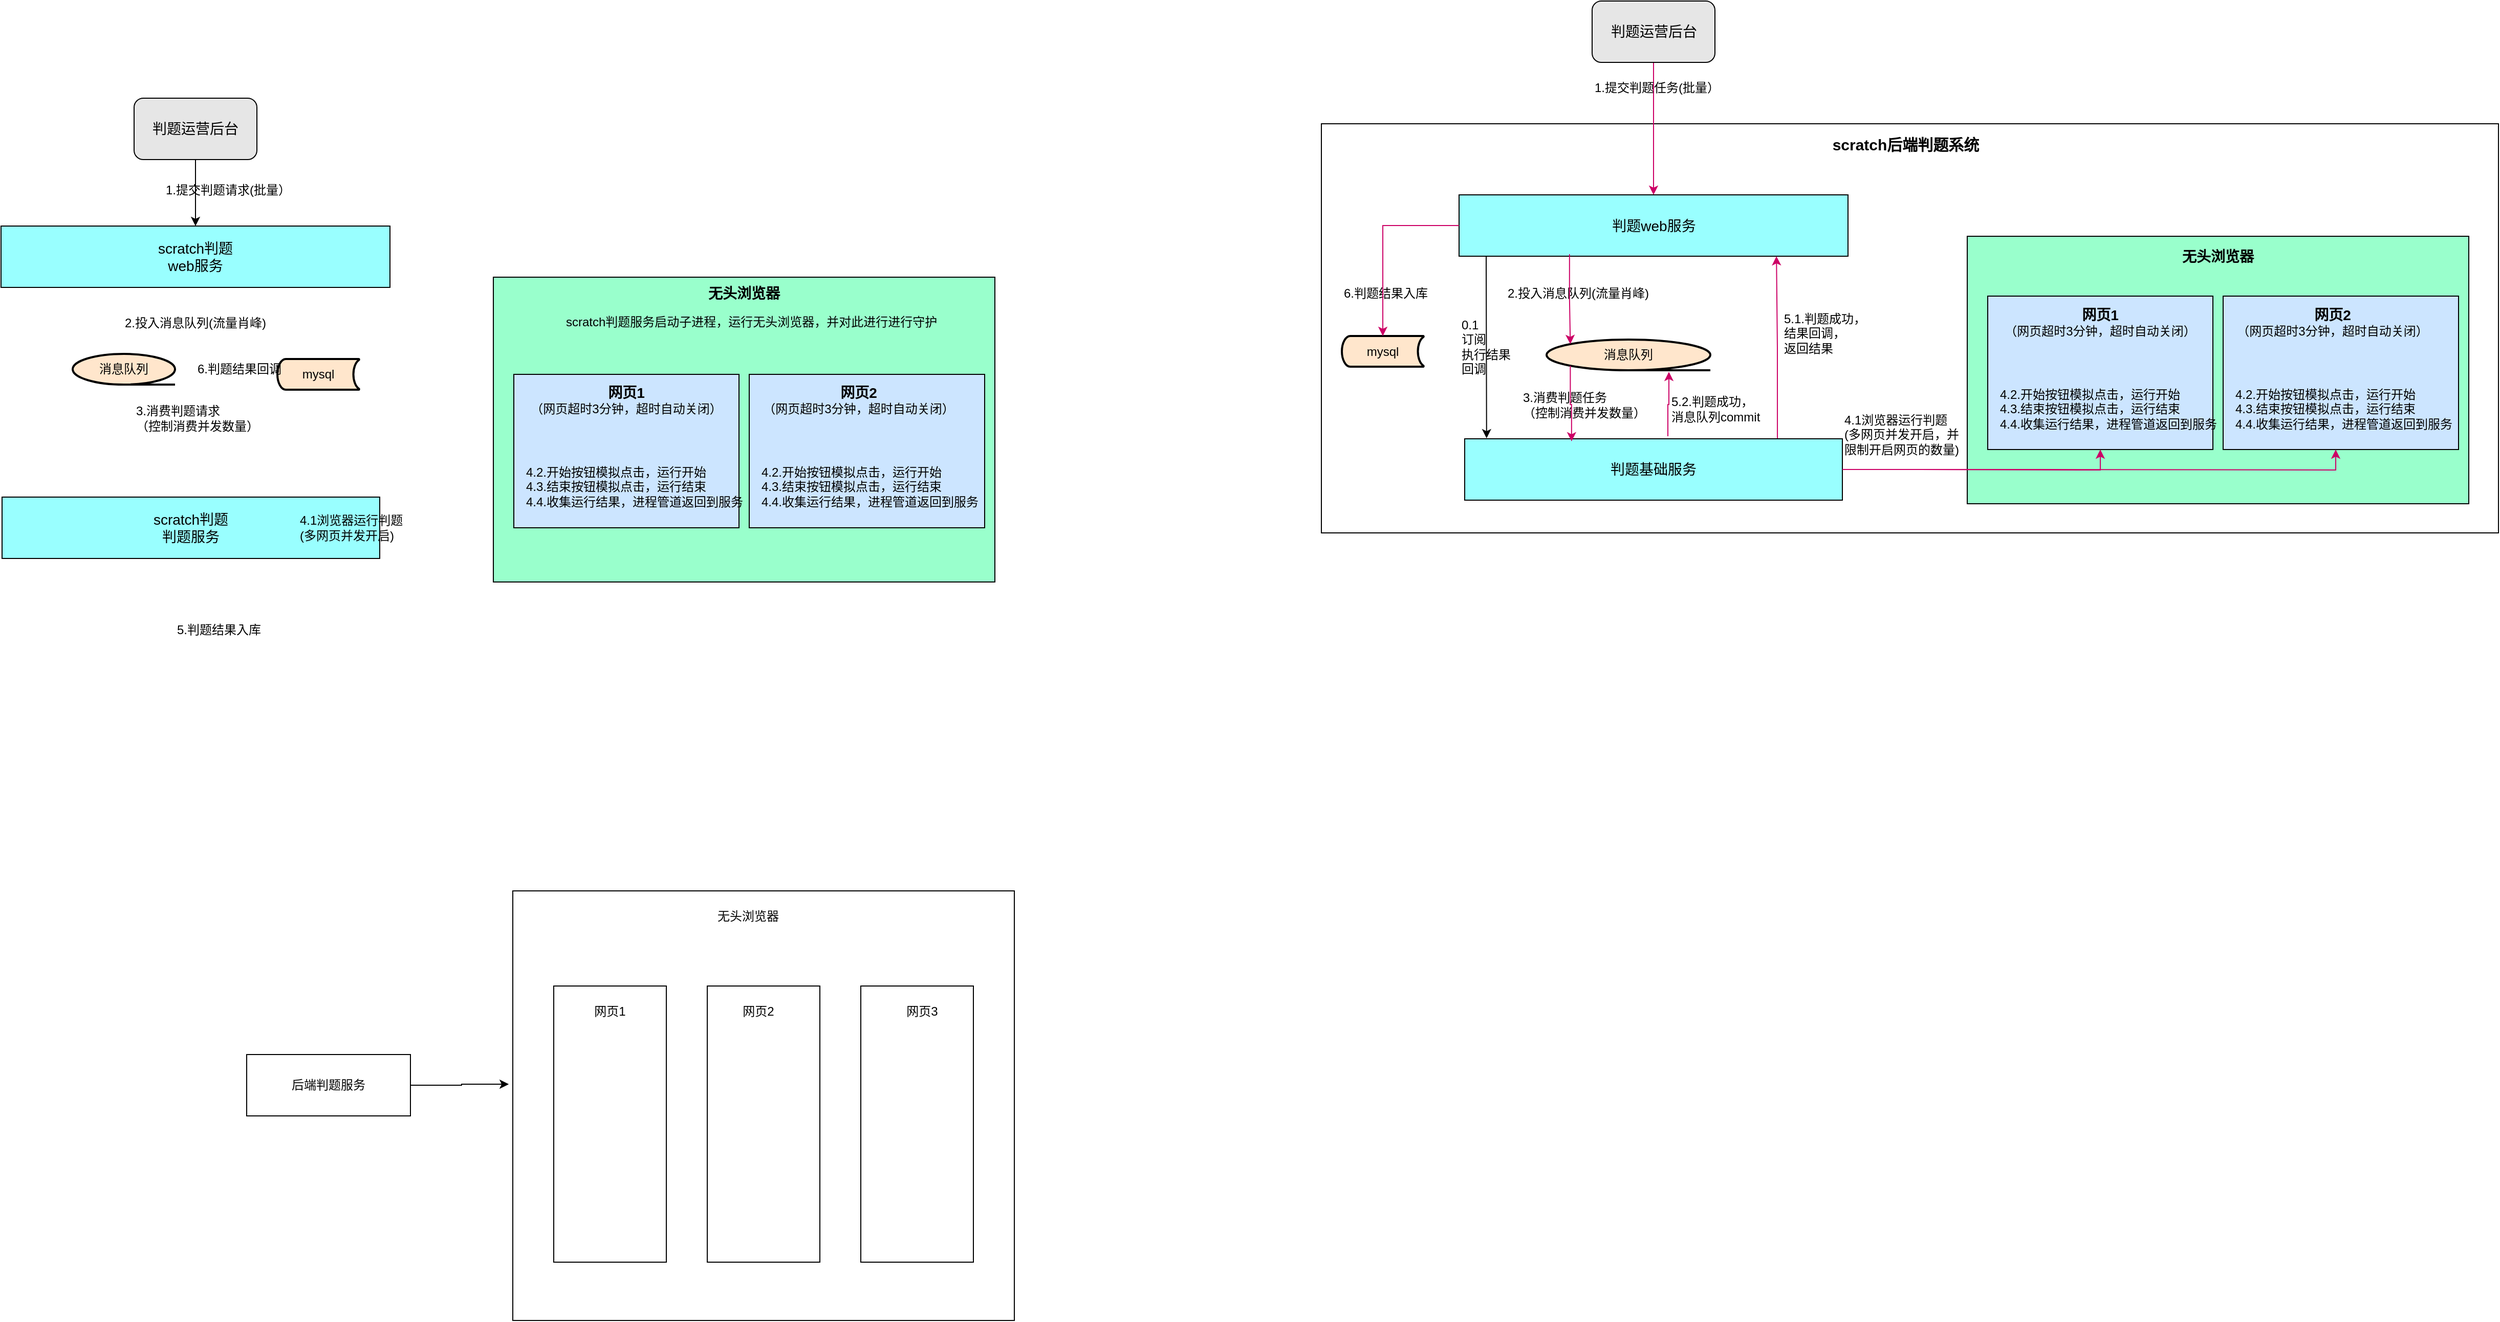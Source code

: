<mxfile version="21.8.0" type="github">
  <diagram name="第 1 页" id="Y1HsQ0itf-nCOPws9BB6">
    <mxGraphModel dx="1593" dy="844" grid="1" gridSize="10" guides="1" tooltips="1" connect="1" arrows="1" fold="1" page="1" pageScale="1" pageWidth="827" pageHeight="1169" math="0" shadow="0">
      <root>
        <mxCell id="0" />
        <mxCell id="1" parent="0" />
        <mxCell id="sFtv7r6JDpLOcGtbxZpa-3" value="消息队列" style="strokeWidth=2;html=1;shape=mxgraph.flowchart.sequential_data;whiteSpace=wrap;fillColor=#FFE6CC;" vertex="1" parent="1">
          <mxGeometry x="120" y="365" width="100" height="30" as="geometry" />
        </mxCell>
        <mxCell id="sFtv7r6JDpLOcGtbxZpa-22" style="edgeStyle=orthogonalEdgeStyle;rounded=0;orthogonalLoop=1;jettySize=auto;html=1;exitX=0.5;exitY=1;exitDx=0;exitDy=0;entryX=0.5;entryY=0;entryDx=0;entryDy=0;" edge="1" parent="1" source="sFtv7r6JDpLOcGtbxZpa-4" target="sFtv7r6JDpLOcGtbxZpa-6">
          <mxGeometry relative="1" as="geometry" />
        </mxCell>
        <mxCell id="sFtv7r6JDpLOcGtbxZpa-4" value="&lt;font style=&quot;font-size: 14px;&quot;&gt;判题运营后台&lt;/font&gt;" style="rounded=1;whiteSpace=wrap;html=1;fillColor=#E6E6E6;" vertex="1" parent="1">
          <mxGeometry x="180" y="115" width="120" height="60" as="geometry" />
        </mxCell>
        <mxCell id="sFtv7r6JDpLOcGtbxZpa-6" value="&lt;font style=&quot;font-size: 14px;&quot;&gt;scratch判题&lt;br&gt;web服务&lt;/font&gt;" style="rounded=0;whiteSpace=wrap;html=1;fillColor=#99FFFF;" vertex="1" parent="1">
          <mxGeometry x="50" y="240" width="380" height="60" as="geometry" />
        </mxCell>
        <mxCell id="sFtv7r6JDpLOcGtbxZpa-7" value="&lt;font style=&quot;font-size: 14px;&quot;&gt;scratch判题&lt;br&gt;判题服务&lt;/font&gt;" style="rounded=0;whiteSpace=wrap;html=1;fillColor=#99FFFF;" vertex="1" parent="1">
          <mxGeometry x="51" y="505" width="369" height="60" as="geometry" />
        </mxCell>
        <mxCell id="sFtv7r6JDpLOcGtbxZpa-12" value="" style="rounded=0;whiteSpace=wrap;html=1;fillColor=#99FFCC;" vertex="1" parent="1">
          <mxGeometry x="531" y="290" width="490" height="298" as="geometry" />
        </mxCell>
        <mxCell id="sFtv7r6JDpLOcGtbxZpa-13" value="" style="rounded=0;whiteSpace=wrap;html=1;align=left;fillColor=#CCE5FF;" vertex="1" parent="1">
          <mxGeometry x="551" y="385" width="220" height="150" as="geometry" />
        </mxCell>
        <mxCell id="sFtv7r6JDpLOcGtbxZpa-15" value="" style="rounded=0;whiteSpace=wrap;html=1;fillColor=#CCE5FF;" vertex="1" parent="1">
          <mxGeometry x="781" y="385" width="230" height="150" as="geometry" />
        </mxCell>
        <mxCell id="sFtv7r6JDpLOcGtbxZpa-16" value="无头浏览器" style="text;html=1;strokeColor=none;fillColor=none;align=center;verticalAlign=middle;whiteSpace=wrap;rounded=0;fontSize=14;fontStyle=1" vertex="1" parent="1">
          <mxGeometry x="726" y="291" width="100" height="30" as="geometry" />
        </mxCell>
        <mxCell id="sFtv7r6JDpLOcGtbxZpa-17" value="&lt;b style=&quot;font-size: 14px;&quot;&gt;网页1&lt;br&gt;&lt;/b&gt;（网页超时3分钟，超时自动关闭）" style="text;html=1;strokeColor=none;fillColor=none;align=center;verticalAlign=middle;whiteSpace=wrap;rounded=0;" vertex="1" parent="1">
          <mxGeometry x="551" y="395" width="220" height="30" as="geometry" />
        </mxCell>
        <mxCell id="sFtv7r6JDpLOcGtbxZpa-41" value="后端判题服务" style="rounded=0;whiteSpace=wrap;html=1;" vertex="1" parent="1">
          <mxGeometry x="290" y="1050" width="160" height="60" as="geometry" />
        </mxCell>
        <mxCell id="sFtv7r6JDpLOcGtbxZpa-42" value="" style="rounded=0;whiteSpace=wrap;html=1;" vertex="1" parent="1">
          <mxGeometry x="550" y="890" width="490" height="420" as="geometry" />
        </mxCell>
        <mxCell id="sFtv7r6JDpLOcGtbxZpa-44" value="" style="rounded=0;whiteSpace=wrap;html=1;" vertex="1" parent="1">
          <mxGeometry x="590" y="983" width="110" height="270" as="geometry" />
        </mxCell>
        <mxCell id="sFtv7r6JDpLOcGtbxZpa-45" value="" style="rounded=0;whiteSpace=wrap;html=1;" vertex="1" parent="1">
          <mxGeometry x="740" y="983" width="110" height="270" as="geometry" />
        </mxCell>
        <mxCell id="sFtv7r6JDpLOcGtbxZpa-46" value="" style="rounded=0;whiteSpace=wrap;html=1;" vertex="1" parent="1">
          <mxGeometry x="890" y="983" width="110" height="270" as="geometry" />
        </mxCell>
        <mxCell id="sFtv7r6JDpLOcGtbxZpa-47" value="无头浏览器" style="text;html=1;strokeColor=none;fillColor=none;align=center;verticalAlign=middle;whiteSpace=wrap;rounded=0;" vertex="1" parent="1">
          <mxGeometry x="730" y="900" width="100" height="30" as="geometry" />
        </mxCell>
        <mxCell id="sFtv7r6JDpLOcGtbxZpa-48" value="网页1" style="text;html=1;strokeColor=none;fillColor=none;align=center;verticalAlign=middle;whiteSpace=wrap;rounded=0;" vertex="1" parent="1">
          <mxGeometry x="615" y="993" width="60" height="30" as="geometry" />
        </mxCell>
        <mxCell id="sFtv7r6JDpLOcGtbxZpa-49" value="网页2" style="text;html=1;strokeColor=none;fillColor=none;align=center;verticalAlign=middle;whiteSpace=wrap;rounded=0;" vertex="1" parent="1">
          <mxGeometry x="760" y="993" width="60" height="30" as="geometry" />
        </mxCell>
        <mxCell id="sFtv7r6JDpLOcGtbxZpa-50" value="网页3" style="text;html=1;strokeColor=none;fillColor=none;align=center;verticalAlign=middle;whiteSpace=wrap;rounded=0;" vertex="1" parent="1">
          <mxGeometry x="920" y="993" width="60" height="30" as="geometry" />
        </mxCell>
        <mxCell id="sFtv7r6JDpLOcGtbxZpa-52" style="edgeStyle=orthogonalEdgeStyle;rounded=0;orthogonalLoop=1;jettySize=auto;html=1;exitX=1;exitY=0.5;exitDx=0;exitDy=0;entryX=-0.008;entryY=0.45;entryDx=0;entryDy=0;entryPerimeter=0;" edge="1" parent="1" source="sFtv7r6JDpLOcGtbxZpa-41" target="sFtv7r6JDpLOcGtbxZpa-42">
          <mxGeometry relative="1" as="geometry" />
        </mxCell>
        <mxCell id="sFtv7r6JDpLOcGtbxZpa-59" value="1.提交判题请求(批量）" style="text;html=1;strokeColor=none;fillColor=none;align=left;verticalAlign=middle;whiteSpace=wrap;rounded=0;" vertex="1" parent="1">
          <mxGeometry x="209" y="190" width="151" height="30" as="geometry" />
        </mxCell>
        <mxCell id="sFtv7r6JDpLOcGtbxZpa-60" value="2.投入消息队列(流量肖峰)" style="text;html=1;strokeColor=none;fillColor=none;align=left;verticalAlign=middle;whiteSpace=wrap;rounded=0;" vertex="1" parent="1">
          <mxGeometry x="169" y="320" width="169" height="30" as="geometry" />
        </mxCell>
        <mxCell id="sFtv7r6JDpLOcGtbxZpa-62" value="3.消费判题请求&lt;br&gt;（控制消费并发数量）" style="text;html=1;strokeColor=none;fillColor=none;align=left;verticalAlign=middle;whiteSpace=wrap;rounded=0;" vertex="1" parent="1">
          <mxGeometry x="180" y="413" width="140" height="30" as="geometry" />
        </mxCell>
        <mxCell id="sFtv7r6JDpLOcGtbxZpa-64" value="4.1浏览器运行判题&lt;br&gt;(多网页并发开启)" style="text;html=1;strokeColor=none;fillColor=none;align=left;verticalAlign=middle;whiteSpace=wrap;rounded=0;" vertex="1" parent="1">
          <mxGeometry x="340" y="520" width="130" height="30" as="geometry" />
        </mxCell>
        <mxCell id="sFtv7r6JDpLOcGtbxZpa-67" value="5.判题结果入库" style="text;html=1;strokeColor=none;fillColor=none;align=left;verticalAlign=middle;whiteSpace=wrap;rounded=0;" vertex="1" parent="1">
          <mxGeometry x="220" y="620" width="100" height="30" as="geometry" />
        </mxCell>
        <mxCell id="sFtv7r6JDpLOcGtbxZpa-75" value="&lt;b style=&quot;font-size: 14px;&quot;&gt;网页2&lt;br&gt;&lt;/b&gt;（网页超时3分钟，超时自动关闭）" style="text;html=1;strokeColor=none;fillColor=none;align=center;verticalAlign=middle;whiteSpace=wrap;rounded=0;" vertex="1" parent="1">
          <mxGeometry x="778" y="395" width="220" height="30" as="geometry" />
        </mxCell>
        <mxCell id="sFtv7r6JDpLOcGtbxZpa-76" value="4.2.开始按钮模拟点击，运行开始&lt;br style=&quot;border-color: var(--border-color);&quot;&gt;4.3.结束按钮模拟点击，运行结束&lt;br style=&quot;border-color: var(--border-color);&quot;&gt;&lt;span style=&quot;border-color: var(--border-color);&quot;&gt;4.4.收集运行结果，进程管道返回到服务&lt;/span&gt;" style="text;html=1;strokeColor=none;fillColor=none;align=left;verticalAlign=middle;rounded=0;" vertex="1" parent="1">
          <mxGeometry x="561" y="455" width="200" height="80" as="geometry" />
        </mxCell>
        <mxCell id="sFtv7r6JDpLOcGtbxZpa-80" value="4.2.开始按钮模拟点击，运行开始&lt;br style=&quot;border-color: var(--border-color);&quot;&gt;4.3.结束按钮&lt;span style=&quot;&quot;&gt;模拟点击，运行结束&lt;/span&gt;&lt;br style=&quot;border-color: var(--border-color);&quot;&gt;&lt;span style=&quot;&quot;&gt;4.4.收集运行结果，进程管道返回到服务&lt;/span&gt;" style="text;html=1;strokeColor=none;fillColor=none;align=left;verticalAlign=middle;rounded=0;" vertex="1" parent="1">
          <mxGeometry x="791" y="455" width="200" height="80" as="geometry" />
        </mxCell>
        <mxCell id="sFtv7r6JDpLOcGtbxZpa-81" value="scratch判题服务启动子进程，运行无头浏览器，并对此进行进行守护" style="text;html=1;strokeColor=none;fillColor=none;align=left;verticalAlign=middle;whiteSpace=wrap;rounded=0;" vertex="1" parent="1">
          <mxGeometry x="600" y="316" width="380" height="35" as="geometry" />
        </mxCell>
        <mxCell id="sFtv7r6JDpLOcGtbxZpa-82" value="mysql" style="strokeWidth=2;html=1;shape=mxgraph.flowchart.stored_data;whiteSpace=wrap;fillColor=#FFE6CC;" vertex="1" parent="1">
          <mxGeometry x="320" y="370" width="80" height="30" as="geometry" />
        </mxCell>
        <mxCell id="sFtv7r6JDpLOcGtbxZpa-66" value="6.判题结果回调" style="text;html=1;strokeColor=none;fillColor=none;align=left;verticalAlign=middle;whiteSpace=wrap;rounded=0;" vertex="1" parent="1">
          <mxGeometry x="240" y="365" width="100" height="30" as="geometry" />
        </mxCell>
        <mxCell id="sFtv7r6JDpLOcGtbxZpa-86" value="" style="rounded=0;whiteSpace=wrap;html=1;" vertex="1" parent="1">
          <mxGeometry x="1340" y="140" width="1150" height="400" as="geometry" />
        </mxCell>
        <mxCell id="sFtv7r6JDpLOcGtbxZpa-87" value="消息队列" style="strokeWidth=2;html=1;shape=mxgraph.flowchart.sequential_data;whiteSpace=wrap;fillColor=#FFE6CC;" vertex="1" parent="1">
          <mxGeometry x="1560" y="351" width="160" height="30" as="geometry" />
        </mxCell>
        <mxCell id="sFtv7r6JDpLOcGtbxZpa-88" style="edgeStyle=orthogonalEdgeStyle;rounded=0;orthogonalLoop=1;jettySize=auto;html=1;exitX=0.5;exitY=1;exitDx=0;exitDy=0;entryX=0.5;entryY=0;entryDx=0;entryDy=0;strokeColor=#CC0066;" edge="1" parent="1" source="sFtv7r6JDpLOcGtbxZpa-89" target="sFtv7r6JDpLOcGtbxZpa-90">
          <mxGeometry relative="1" as="geometry" />
        </mxCell>
        <mxCell id="sFtv7r6JDpLOcGtbxZpa-89" value="&lt;font style=&quot;font-size: 14px;&quot;&gt;判题运营后台&lt;/font&gt;" style="rounded=1;whiteSpace=wrap;html=1;fillColor=#E6E6E6;" vertex="1" parent="1">
          <mxGeometry x="1604.5" y="20" width="120" height="60" as="geometry" />
        </mxCell>
        <mxCell id="sFtv7r6JDpLOcGtbxZpa-90" value="&lt;font style=&quot;font-size: 14px;&quot;&gt;判题web服务&lt;/font&gt;" style="rounded=0;whiteSpace=wrap;html=1;fillColor=#99FFFF;" vertex="1" parent="1">
          <mxGeometry x="1474.5" y="209.5" width="380" height="60" as="geometry" />
        </mxCell>
        <mxCell id="sFtv7r6JDpLOcGtbxZpa-117" style="edgeStyle=orthogonalEdgeStyle;rounded=0;orthogonalLoop=1;jettySize=auto;html=1;exitX=0.828;exitY=0.008;exitDx=0;exitDy=0;entryX=0.816;entryY=1;entryDx=0;entryDy=0;exitPerimeter=0;entryPerimeter=0;strokeColor=#CC0066;" edge="1" parent="1" source="sFtv7r6JDpLOcGtbxZpa-91" target="sFtv7r6JDpLOcGtbxZpa-90">
          <mxGeometry relative="1" as="geometry" />
        </mxCell>
        <mxCell id="sFtv7r6JDpLOcGtbxZpa-91" value="&lt;font style=&quot;font-size: 14px;&quot;&gt;判题基础服务&lt;/font&gt;" style="rounded=0;whiteSpace=wrap;html=1;fillColor=#99FFFF;" vertex="1" parent="1">
          <mxGeometry x="1480" y="448" width="369" height="60" as="geometry" />
        </mxCell>
        <mxCell id="sFtv7r6JDpLOcGtbxZpa-92" value="" style="rounded=0;whiteSpace=wrap;html=1;fillColor=#99FFCC;" vertex="1" parent="1">
          <mxGeometry x="1971" y="250" width="490" height="261.5" as="geometry" />
        </mxCell>
        <mxCell id="sFtv7r6JDpLOcGtbxZpa-93" value="" style="rounded=0;whiteSpace=wrap;html=1;align=left;fillColor=#CCE5FF;" vertex="1" parent="1">
          <mxGeometry x="1991" y="308.5" width="220" height="150" as="geometry" />
        </mxCell>
        <mxCell id="sFtv7r6JDpLOcGtbxZpa-94" value="" style="rounded=0;whiteSpace=wrap;html=1;fillColor=#CCE5FF;" vertex="1" parent="1">
          <mxGeometry x="2221" y="308.5" width="230" height="150" as="geometry" />
        </mxCell>
        <mxCell id="sFtv7r6JDpLOcGtbxZpa-95" value="无头浏览器" style="text;html=1;strokeColor=none;fillColor=none;align=center;verticalAlign=middle;whiteSpace=wrap;rounded=0;fontSize=14;fontStyle=1" vertex="1" parent="1">
          <mxGeometry x="2166" y="255" width="100" height="30" as="geometry" />
        </mxCell>
        <mxCell id="sFtv7r6JDpLOcGtbxZpa-96" value="&lt;b style=&quot;font-size: 14px;&quot;&gt;网页1&lt;br&gt;&lt;/b&gt;（网页超时3分钟，超时自动关闭）" style="text;html=1;strokeColor=none;fillColor=none;align=center;verticalAlign=middle;whiteSpace=wrap;rounded=0;" vertex="1" parent="1">
          <mxGeometry x="1991" y="318.5" width="220" height="30" as="geometry" />
        </mxCell>
        <mxCell id="sFtv7r6JDpLOcGtbxZpa-97" value="1.提交判题任务(批量）" style="text;html=1;strokeColor=none;fillColor=none;align=left;verticalAlign=middle;whiteSpace=wrap;rounded=0;" vertex="1" parent="1">
          <mxGeometry x="1604.5" y="90" width="151" height="30" as="geometry" />
        </mxCell>
        <mxCell id="sFtv7r6JDpLOcGtbxZpa-98" value="2.投入消息队列(流量肖峰)" style="text;html=1;strokeColor=none;fillColor=none;align=left;verticalAlign=middle;whiteSpace=wrap;rounded=0;" vertex="1" parent="1">
          <mxGeometry x="1520" y="291" width="169" height="30" as="geometry" />
        </mxCell>
        <mxCell id="sFtv7r6JDpLOcGtbxZpa-99" value="3.消费判题任务&lt;br&gt;（控制消费并发数量）" style="text;html=1;strokeColor=none;fillColor=none;align=left;verticalAlign=middle;whiteSpace=wrap;rounded=0;" vertex="1" parent="1">
          <mxGeometry x="1534.5" y="400" width="140" height="30" as="geometry" />
        </mxCell>
        <mxCell id="sFtv7r6JDpLOcGtbxZpa-100" value="4.1浏览器运行判题&lt;br&gt;(多网页并发开启，并&lt;br&gt;限制开启网页的数量)" style="text;html=1;strokeColor=none;fillColor=none;align=left;verticalAlign=middle;whiteSpace=wrap;rounded=0;" vertex="1" parent="1">
          <mxGeometry x="1849" y="428.5" width="130" height="30" as="geometry" />
        </mxCell>
        <mxCell id="sFtv7r6JDpLOcGtbxZpa-101" value="6.判题结果入库" style="text;html=1;strokeColor=none;fillColor=none;align=left;verticalAlign=middle;whiteSpace=wrap;rounded=0;" vertex="1" parent="1">
          <mxGeometry x="1360" y="291" width="100" height="30" as="geometry" />
        </mxCell>
        <mxCell id="sFtv7r6JDpLOcGtbxZpa-102" value="&lt;b style=&quot;font-size: 14px;&quot;&gt;网页2&lt;br&gt;&lt;/b&gt;（网页超时3分钟，超时自动关闭）" style="text;html=1;strokeColor=none;fillColor=none;align=center;verticalAlign=middle;whiteSpace=wrap;rounded=0;" vertex="1" parent="1">
          <mxGeometry x="2218" y="318.5" width="220" height="30" as="geometry" />
        </mxCell>
        <mxCell id="sFtv7r6JDpLOcGtbxZpa-103" value="4.2.开始按钮模拟点击，运行开始&lt;br style=&quot;border-color: var(--border-color);&quot;&gt;4.3.结束按钮模拟点击，运行结束&lt;br style=&quot;border-color: var(--border-color);&quot;&gt;&lt;span style=&quot;border-color: var(--border-color);&quot;&gt;4.4.收集运行结果，进程管道返回到服务&lt;/span&gt;" style="text;html=1;strokeColor=none;fillColor=none;align=left;verticalAlign=middle;rounded=0;" vertex="1" parent="1">
          <mxGeometry x="2001" y="378.5" width="200" height="80" as="geometry" />
        </mxCell>
        <mxCell id="sFtv7r6JDpLOcGtbxZpa-104" value="4.2.开始按钮模拟点击，运行开始&lt;br style=&quot;border-color: var(--border-color);&quot;&gt;4.3.结束按钮&lt;span style=&quot;&quot;&gt;模拟点击，运行结束&lt;/span&gt;&lt;br style=&quot;border-color: var(--border-color);&quot;&gt;&lt;span style=&quot;&quot;&gt;4.4.收集运行结果，进程管道返回到服务&lt;/span&gt;" style="text;html=1;strokeColor=none;fillColor=none;align=left;verticalAlign=middle;rounded=0;" vertex="1" parent="1">
          <mxGeometry x="2231" y="378.5" width="200" height="80" as="geometry" />
        </mxCell>
        <mxCell id="sFtv7r6JDpLOcGtbxZpa-106" value="mysql" style="strokeWidth=2;html=1;shape=mxgraph.flowchart.stored_data;whiteSpace=wrap;fillColor=#FFE6CC;" vertex="1" parent="1">
          <mxGeometry x="1360" y="347.5" width="80" height="30" as="geometry" />
        </mxCell>
        <mxCell id="sFtv7r6JDpLOcGtbxZpa-107" value="5.1.判题成功，&lt;br&gt;结果回调，&lt;br&gt;返回结果" style="text;html=1;strokeColor=none;fillColor=none;align=left;verticalAlign=middle;whiteSpace=wrap;rounded=0;" vertex="1" parent="1">
          <mxGeometry x="1790" y="330" width="100" height="30" as="geometry" />
        </mxCell>
        <mxCell id="sFtv7r6JDpLOcGtbxZpa-109" style="edgeStyle=orthogonalEdgeStyle;rounded=0;orthogonalLoop=1;jettySize=auto;html=1;exitX=0.066;exitY=1;exitDx=0;exitDy=0;entryX=0.058;entryY=-0.008;entryDx=0;entryDy=0;entryPerimeter=0;exitPerimeter=0;" edge="1" parent="1" source="sFtv7r6JDpLOcGtbxZpa-90" target="sFtv7r6JDpLOcGtbxZpa-91">
          <mxGeometry relative="1" as="geometry">
            <Array as="points">
              <mxPoint x="1501" y="270" />
              <mxPoint x="1501" y="280" />
              <mxPoint x="1501" y="280" />
            </Array>
          </mxGeometry>
        </mxCell>
        <mxCell id="sFtv7r6JDpLOcGtbxZpa-110" value="0.1&lt;br&gt;订阅&lt;br&gt;执行结果回调" style="text;html=1;strokeColor=none;fillColor=none;align=left;verticalAlign=middle;whiteSpace=wrap;rounded=0;" vertex="1" parent="1">
          <mxGeometry x="1474.5" y="335" width="60" height="45" as="geometry" />
        </mxCell>
        <mxCell id="sFtv7r6JDpLOcGtbxZpa-112" style="edgeStyle=orthogonalEdgeStyle;rounded=0;orthogonalLoop=1;jettySize=auto;html=1;exitX=0.284;exitY=0.967;exitDx=0;exitDy=0;entryX=0.145;entryY=0.145;entryDx=0;entryDy=0;entryPerimeter=0;exitPerimeter=0;strokeColor=#CC0066;" edge="1" parent="1" source="sFtv7r6JDpLOcGtbxZpa-90" target="sFtv7r6JDpLOcGtbxZpa-87">
          <mxGeometry relative="1" as="geometry" />
        </mxCell>
        <mxCell id="sFtv7r6JDpLOcGtbxZpa-113" style="edgeStyle=orthogonalEdgeStyle;rounded=0;orthogonalLoop=1;jettySize=auto;html=1;exitX=0.145;exitY=0.855;exitDx=0;exitDy=0;exitPerimeter=0;entryX=0.283;entryY=0.042;entryDx=0;entryDy=0;entryPerimeter=0;strokeColor=#CC0066;" edge="1" parent="1" source="sFtv7r6JDpLOcGtbxZpa-87" target="sFtv7r6JDpLOcGtbxZpa-91">
          <mxGeometry relative="1" as="geometry">
            <mxPoint x="1583" y="440" as="targetPoint" />
          </mxGeometry>
        </mxCell>
        <mxCell id="sFtv7r6JDpLOcGtbxZpa-114" style="edgeStyle=orthogonalEdgeStyle;rounded=0;orthogonalLoop=1;jettySize=auto;html=1;exitX=0.538;exitY=-0.042;exitDx=0;exitDy=0;entryX=0.747;entryY=1.05;entryDx=0;entryDy=0;entryPerimeter=0;exitPerimeter=0;strokeColor=#CC0066;" edge="1" parent="1" source="sFtv7r6JDpLOcGtbxZpa-91" target="sFtv7r6JDpLOcGtbxZpa-87">
          <mxGeometry relative="1" as="geometry" />
        </mxCell>
        <mxCell id="sFtv7r6JDpLOcGtbxZpa-120" style="edgeStyle=orthogonalEdgeStyle;rounded=0;orthogonalLoop=1;jettySize=auto;html=1;exitX=1;exitY=0.5;exitDx=0;exitDy=0;entryX=0.5;entryY=1;entryDx=0;entryDy=0;strokeColor=#CC0066;" edge="1" parent="1" source="sFtv7r6JDpLOcGtbxZpa-91" target="sFtv7r6JDpLOcGtbxZpa-104">
          <mxGeometry relative="1" as="geometry" />
        </mxCell>
        <mxCell id="sFtv7r6JDpLOcGtbxZpa-119" style="edgeStyle=orthogonalEdgeStyle;rounded=0;orthogonalLoop=1;jettySize=auto;html=1;exitX=1;exitY=0.5;exitDx=0;exitDy=0;entryX=0.5;entryY=1;entryDx=0;entryDy=0;strokeColor=#CC0066;" edge="1" parent="1" source="sFtv7r6JDpLOcGtbxZpa-91" target="sFtv7r6JDpLOcGtbxZpa-103">
          <mxGeometry relative="1" as="geometry" />
        </mxCell>
        <mxCell id="sFtv7r6JDpLOcGtbxZpa-121" style="edgeStyle=orthogonalEdgeStyle;rounded=0;orthogonalLoop=1;jettySize=auto;html=1;exitX=0;exitY=0.5;exitDx=0;exitDy=0;entryX=0.5;entryY=0;entryDx=0;entryDy=0;entryPerimeter=0;strokeColor=#CC0066;" edge="1" parent="1" source="sFtv7r6JDpLOcGtbxZpa-90" target="sFtv7r6JDpLOcGtbxZpa-106">
          <mxGeometry relative="1" as="geometry" />
        </mxCell>
        <mxCell id="sFtv7r6JDpLOcGtbxZpa-122" value="&lt;font style=&quot;font-size: 15px;&quot;&gt;&lt;b&gt;scratch后端判题系统&lt;/b&gt;&lt;/font&gt;" style="text;html=1;strokeColor=none;fillColor=none;align=center;verticalAlign=middle;whiteSpace=wrap;rounded=0;" vertex="1" parent="1">
          <mxGeometry x="1821" y="145" width="180" height="30" as="geometry" />
        </mxCell>
        <mxCell id="sFtv7r6JDpLOcGtbxZpa-124" value="5.2.判题成功，&lt;br&gt;消息队列commit" style="text;html=1;strokeColor=none;fillColor=none;align=left;verticalAlign=middle;whiteSpace=wrap;rounded=0;" vertex="1" parent="1">
          <mxGeometry x="1680" y="403.5" width="100" height="30" as="geometry" />
        </mxCell>
      </root>
    </mxGraphModel>
  </diagram>
</mxfile>
